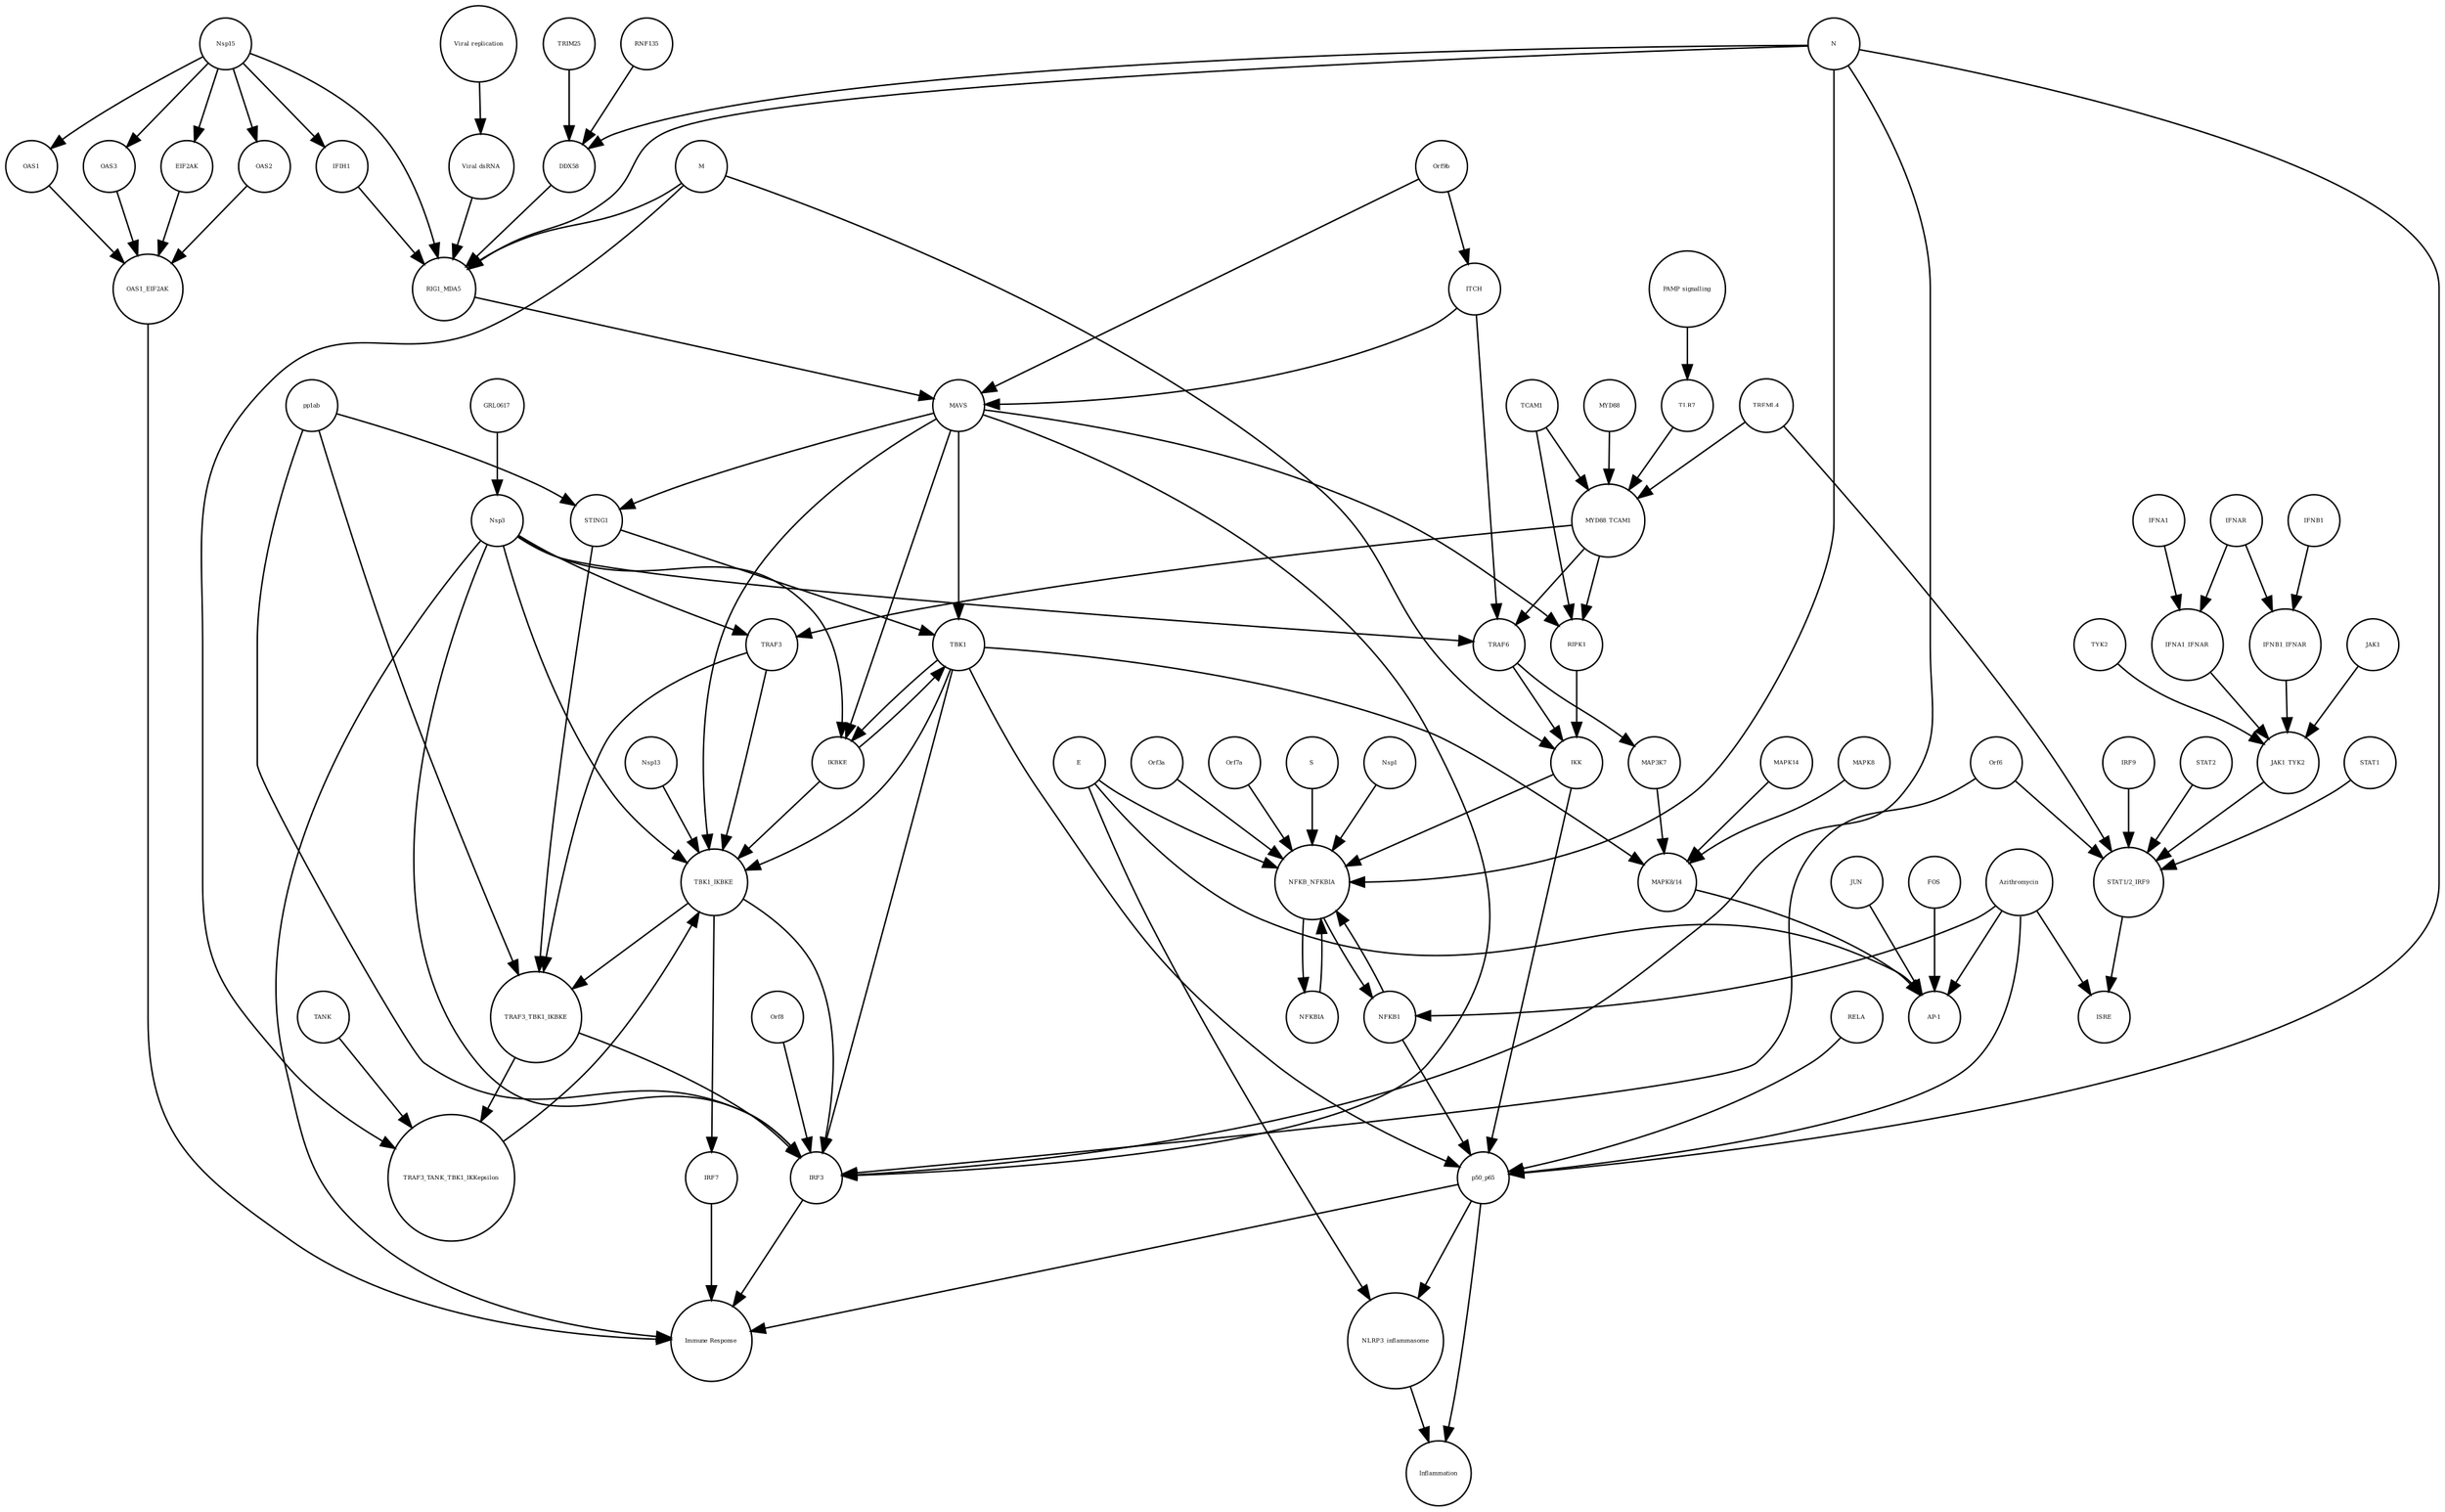 strict digraph  {
IRF3 [annotation="", bipartite=0, cls=macromolecule, fontsize=4, label=IRF3, shape=circle];
"Immune Response" [annotation="urn_miriam_pubmed_31226023|urn_miriam_wikipathways_WP4868|urn_miriam_mesh_D007113", bipartite=0, cls=phenotype, fontsize=4, label="Immune Response", shape=circle];
p50_p65 [annotation="", bipartite=0, cls=complex, fontsize=4, label=p50_p65, shape=circle];
IRF7 [annotation="", bipartite=0, cls=macromolecule, fontsize=4, label=IRF7, shape=circle];
OAS1_EIF2AK [annotation="", bipartite=0, cls=complex, fontsize=4, label=OAS1_EIF2AK, shape=circle];
Nsp3 [annotation="urn_miriam_pubmed_31226023|urn_miriam_wikipathways_WP4868|urn_miriam_ncbiprotein_YP_009725299", bipartite=0, cls=macromolecule, fontsize=4, label=Nsp3, shape=circle];
Inflammation [annotation=urn_miriam_mesh_D007249, bipartite=0, cls=phenotype, fontsize=4, label=Inflammation, shape=circle];
NLRP3_inflammasome [annotation="", bipartite=0, cls=complex, fontsize=4, label=NLRP3_inflammasome, shape=circle];
"AP-1" [annotation="urn_miriam_pubmed_31226023|urn_miriam_wikipathways_WP4868", bipartite=0, cls=complex, fontsize=4, label="AP-1", shape=circle];
OAS1 [annotation="", bipartite=0, cls=macromolecule, fontsize=4, label=OAS1, shape=circle];
S [annotation=urn_miriam_ncbiprotein_BCD58753, bipartite=0, cls=macromolecule, fontsize=4, label=S, shape=circle];
STAT1 [annotation="urn_miriam_pubmed_31226023|urn_miriam_wikipathways_WP4868", bipartite=0, cls=macromolecule, fontsize=4, label=STAT1, shape=circle];
"Viral dsRNA" [annotation="urn_miriam_pubmed_31226023|urn_miriam_pubmed_19052324|urn_miriam_taxonomy_694009", bipartite=0, cls="nucleic acid feature", fontsize=4, label="Viral dsRNA", shape=circle];
OAS3 [annotation="", bipartite=0, cls=macromolecule, fontsize=4, label=OAS3, shape=circle];
IFNA1 [annotation="urn_miriam_pubmed_31226023|urn_miriam_wikipathways_WP4868", bipartite=0, cls=macromolecule, fontsize=4, label=IFNA1, shape=circle];
pp1ab [annotation="urn_miriam_ncbiprotein_YP_009724389|urn_miriam_pubmed_24622840", bipartite=0, cls=macromolecule, fontsize=4, label=pp1ab, shape=circle];
TRIM25 [annotation="", bipartite=0, cls=macromolecule, fontsize=4, label=TRIM25, shape=circle];
IFIH1 [annotation="", bipartite=0, cls=macromolecule, fontsize=4, label=IFIH1, shape=circle];
"Viral replication" [annotation="urn_miriam_pubmed_31226023|urn_miriam_pubmed_19052324|urn_miriam_mesh_D014779", bipartite=0, cls=phenotype, fontsize=4, label="Viral replication", shape=circle];
STING1 [annotation=urn_miriam_pubmed_24622840, bipartite=0, cls=macromolecule, fontsize=4, label=STING1, shape=circle];
Orf6 [annotation="urn_miriam_pubmed_31226023|urn_miriam_ncbiprotein_BCD58757", bipartite=0, cls=macromolecule, fontsize=4, label=Orf6, shape=circle];
EIF2AK [annotation="", bipartite=0, cls=macromolecule, fontsize=4, label=EIF2AK, shape=circle];
TLR7 [annotation=urn_miriam_pubmed_31226023, bipartite=0, cls=macromolecule, fontsize=4, label=TLR7, shape=circle];
IRF9 [annotation="urn_miriam_pubmed_31226023|urn_miriam_wikipathways_WP4868", bipartite=0, cls=macromolecule, fontsize=4, label=IRF9, shape=circle];
Azithromycin [annotation=urn_miriam_wikipathways_WP4868, bipartite=0, cls="simple chemical", fontsize=4, label=Azithromycin, shape=circle];
ITCH [annotation="", bipartite=0, cls=macromolecule, fontsize=4, label=ITCH, shape=circle];
TBK1 [annotation="urn_miriam_pubmed_31226023|urn_miriam_wikipathways_WP4868|urn_miriam_pubmed_24622840", bipartite=0, cls=macromolecule, fontsize=4, label=TBK1, shape=circle];
IFNB1 [annotation="urn_miriam_pubmed_31226023|urn_miriam_wikipathways_WP4868", bipartite=0, cls=macromolecule, fontsize=4, label=IFNB1, shape=circle];
MAPK14 [annotation="urn_miriam_pubmed_31226023|urn_miriam_wikipathways_WP4868", bipartite=0, cls=macromolecule, fontsize=4, label=MAPK14, shape=circle];
MAPK8 [annotation="urn_miriam_pubmed_31226023|urn_miriam_wikipathways_WP4868", bipartite=0, cls=macromolecule, fontsize=4, label=MAPK8, shape=circle];
TRAF3_TANK_TBK1_IKKepsilon [annotation="", bipartite=0, cls=complex, fontsize=4, label=TRAF3_TANK_TBK1_IKKepsilon, shape=circle];
GRL0617 [annotation=urn_miriam_wikipathways_WP4868, bipartite=0, cls="simple chemical", fontsize=4, label=GRL0617, shape=circle];
"STAT1/2_IRF9" [annotation="urn_miriam_pubmed_31226023|urn_miriam_wikipathways_WP4868", bipartite=0, cls=complex, fontsize=4, label="STAT1/2_IRF9", shape=circle];
Nsp15 [annotation="urn_miriam_pubmed_31226023|urn_miriam_ncbiprotein_YP_009725310", bipartite=0, cls=macromolecule, fontsize=4, label=Nsp15, shape=circle];
M [annotation="urn_miriam_pubmed_31226023|urn_miriam_ncbiprotein_BCD58756", bipartite=0, cls=macromolecule, fontsize=4, label=M, shape=circle];
"MAPK8/14" [annotation="urn_miriam_pubmed_31226023|urn_miriam_wikipathways_WP4868", bipartite=0, cls=complex, fontsize=4, label="MAPK8/14", shape=circle];
JAK1 [annotation="urn_miriam_pubmed_31226023|urn_miriam_wikipathways_WP4868", bipartite=0, cls=macromolecule, fontsize=4, label=JAK1, shape=circle];
TRAF3 [annotation=urn_miriam_pubmed_31226023, bipartite=0, cls=macromolecule, fontsize=4, label=TRAF3, shape=circle];
TYK2 [annotation="urn_miriam_pubmed_31226023|urn_miriam_wikipathways_WP4868", bipartite=0, cls=macromolecule, fontsize=4, label=TYK2, shape=circle];
Orf9b [annotation="urn_miriam_pubmed_31226023|urn_miriam_ncbiprotein_ABI96969|urn_miriam_uniprot_P0DTD2", bipartite=0, cls=macromolecule, fontsize=4, label=Orf9b, shape=circle];
E [annotation="urn_miriam_pubmed_31226023|urn_miriam_ncbiprotein_BCD58755", bipartite=0, cls=macromolecule, fontsize=4, label=E, shape=circle];
IFNAR [annotation="urn_miriam_pubmed_31226023|urn_miriam_wikipathways_WP4868", bipartite=0, cls=complex, fontsize=4, label=IFNAR, shape=circle];
RIPK1 [annotation="", bipartite=0, cls=macromolecule, fontsize=4, label=RIPK1, shape=circle];
OAS2 [annotation="", bipartite=0, cls=macromolecule, fontsize=4, label=OAS2, shape=circle];
RIG1_MDA5 [annotation="urn_miriam_pubmed_31226023|urn_miriam_pubmed_19052324", bipartite=0, cls=complex, fontsize=4, label=RIG1_MDA5, shape=circle];
Nsp1 [annotation="urn_miriam_pubmed_31226023|urn_miriam_ncbiprotein_YP_009725297", bipartite=0, cls=macromolecule, fontsize=4, label=Nsp1, shape=circle];
TCAM1 [annotation=urn_miriam_pubmed_31226023, bipartite=0, cls=macromolecule, fontsize=4, label=TCAM1, shape=circle];
MAP3K7 [annotation="", bipartite=0, cls=macromolecule, fontsize=4, label=MAP3K7, shape=circle];
MYD88 [annotation="urn_miriam_pubmed_31226023|urn_miriam_wikipathways_WP4868", bipartite=0, cls=macromolecule, fontsize=4, label=MYD88, shape=circle];
JAK1_TYK2 [annotation="urn_miriam_pubmed_31226023|urn_miriam_wikipathways_WP4868", bipartite=0, cls=complex, fontsize=4, label=JAK1_TYK2, shape=circle];
MYD88_TCAM1 [annotation=urn_miriam_pubmed_31226023, bipartite=0, cls=complex, fontsize=4, label=MYD88_TCAM1, shape=circle];
N [annotation="urn_miriam_pubmed_31226023|urn_miriam_ncbiprotein_BCD58761", bipartite=0, cls=macromolecule, fontsize=4, label=N, shape=circle];
TRAF3_TBK1_IKBKE [annotation=urn_miriam_pubmed_24622840, bipartite=0, cls=complex, fontsize=4, label=TRAF3_TBK1_IKBKE, shape=circle];
JUN [annotation="urn_miriam_pubmed_31226023|urn_miriam_wikipathways_WP4868", bipartite=0, cls=macromolecule, fontsize=4, label=JUN, shape=circle];
TRAF6 [annotation="urn_miriam_pubmed_31226023|urn_miriam_wikipathways_WP4868", bipartite=0, cls=macromolecule, fontsize=4, label=TRAF6, shape=circle];
RELA [annotation="", bipartite=0, cls=macromolecule, fontsize=4, label=RELA, shape=circle];
NFKB1 [annotation=urn_miriam_wikipathways_WP4868, bipartite=0, cls=macromolecule, fontsize=4, label=NFKB1, shape=circle];
TBK1_IKBKE [annotation="urn_miriam_pubmed_31226023|urn_miriam_wikipathways_WP4868|urn_miriam_pubmed_24622840", bipartite=0, cls=complex, fontsize=4, label=TBK1_IKBKE, shape=circle];
RNF135 [annotation="", bipartite=0, cls=macromolecule, fontsize=4, label=RNF135, shape=circle];
IFNB1_IFNAR [annotation="urn_miriam_pubmed_31226023|urn_miriam_wikipathways_WP4868", bipartite=0, cls=complex, fontsize=4, label=IFNB1_IFNAR, shape=circle];
STAT2 [annotation="urn_miriam_pubmed_31226023|urn_miriam_wikipathways_WP4868", bipartite=0, cls=macromolecule, fontsize=4, label=STAT2, shape=circle];
MAVS [annotation="", bipartite=0, cls=macromolecule, fontsize=4, label=MAVS, shape=circle];
IKK [annotation="", bipartite=0, cls=complex, fontsize=4, label=IKK, shape=circle];
TREML4 [annotation=urn_miriam_wikipathways_WP4868, bipartite=0, cls=macromolecule, fontsize=4, label=TREML4, shape=circle];
Orf3a [annotation=urn_miriam_ncbiprotein_BCD58754, bipartite=0, cls=macromolecule, fontsize=4, label=Orf3a, shape=circle];
FOS [annotation="urn_miriam_pubmed_31226023|urn_miriam_wikipathways_WP4868", bipartite=0, cls=macromolecule, fontsize=4, label=FOS, shape=circle];
NFKBIA [annotation="urn_miriam_pubmed_31226023|urn_miriam_wikipathways_WP4868", bipartite=0, cls=macromolecule, fontsize=4, label=NFKBIA, shape=circle];
Orf8 [annotation=urn_miriam_ncbiprotein_BCD58760, bipartite=0, cls=complex, fontsize=4, label=Orf8, shape=circle];
Nsp13 [annotation="urn_miriam_uniprot_P0DTD1|urn_miriam_wikipathways_WP4868|urn_miriam_ncbiprotein_YP_009725308", bipartite=0, cls=macromolecule, fontsize=4, label=Nsp13, shape=circle];
TANK [annotation="", bipartite=0, cls=macromolecule, fontsize=4, label=TANK, shape=circle];
Orf7a [annotation=urn_miriam_ncbiprotein_BCD58758, bipartite=0, cls=macromolecule, fontsize=4, label=Orf7a, shape=circle];
IKBKE [annotation="", bipartite=0, cls=macromolecule, fontsize=4, label=IKBKE, shape=circle];
"PAMP signalling" [annotation="urn_miriam_pubmed_31226023|urn_miriam_mesh_D000069452", bipartite=0, cls=phenotype, fontsize=4, label="PAMP signalling", shape=circle];
DDX58 [annotation="urn_miriam_pubmed_31226023|urn_miriam_pubmed_19052324", bipartite=0, cls=macromolecule, fontsize=4, label=DDX58, shape=circle];
NFKB_NFKBIA [annotation="urn_miriam_pubmed_31226023|urn_miriam_wikipathways_WP4868", bipartite=0, cls=complex, fontsize=4, label=NFKB_NFKBIA, shape=circle];
ISRE [annotation="urn_miriam_pubmed_31226023|urn_miriam_wikipathways_WP4868", bipartite=0, cls=complex, fontsize=4, label=ISRE, shape=circle];
IFNA1_IFNAR [annotation="urn_miriam_pubmed_31226023|urn_miriam_wikipathways_WP4868", bipartite=0, cls=complex, fontsize=4, label=IFNA1_IFNAR, shape=circle];
IRF3 -> "Immune Response"  [annotation="", interaction_type="necessary stimulation"];
p50_p65 -> "Immune Response"  [annotation="", interaction_type="necessary stimulation"];
p50_p65 -> Inflammation  [annotation="", interaction_type="necessary stimulation"];
p50_p65 -> NLRP3_inflammasome  [annotation="urn_miriam_pubmed_32133002|urn_miriam_taxonomy_694009|urn_miriam_pubmed_28531279", interaction_type=catalysis];
IRF7 -> "Immune Response"  [annotation="", interaction_type="necessary stimulation"];
OAS1_EIF2AK -> "Immune Response"  [annotation="", interaction_type="necessary stimulation"];
Nsp3 -> "Immune Response"  [annotation="", interaction_type=inhibition];
Nsp3 -> TRAF3  [annotation="urn_miriam_pubmed_31226023|urn_miriam_taxonomy_694009", interaction_type=inhibition];
Nsp3 -> TRAF6  [annotation="urn_miriam_pubmed_31226023|urn_miriam_taxonomy_694009|urn_miriam_pubmed_25135833", interaction_type=inhibition];
Nsp3 -> TBK1_IKBKE  [annotation="urn_miriam_pubmed_31226023|urn_miriam_taxonomy_694009|urn_miriam_pubmed_19380580", interaction_type=inhibition];
Nsp3 -> IKBKE  [annotation="urn_miriam_pubmed_18353649|urn_miriam_pubmed_25636800|urn_miriam_pubmed_31226023|urn_miriam_taxonomy_694009", interaction_type=inhibition];
Nsp3 -> IRF3  [annotation="urn_miriam_pubmed_14679297|urn_miriam_pubmed_17108024|urn_miriam_pubmed_24622840|urn_miriam_pubmed_25481026|urn_miriam_pubmed_25636800|urn_miriam_pubmed_29294448|urn_miriam_pubmed_17761676|urn_miriam_pubmed_18440553|urn_miriam_pubmed_31226023|urn_miriam_taxonomy_694009", interaction_type=inhibition];
NLRP3_inflammasome -> Inflammation  [annotation="", interaction_type="necessary stimulation"];
OAS1 -> OAS1_EIF2AK  [annotation="", interaction_type=production];
S -> NFKB_NFKBIA  [annotation="urn_miriam_pubmed_31226023|urn_miriam_taxonomy_694009", interaction_type=catalysis];
STAT1 -> "STAT1/2_IRF9"  [annotation="", interaction_type=production];
"Viral dsRNA" -> RIG1_MDA5  [annotation="urn_miriam_pubmed_19052324|urn_miriam_pubmed_31226023|urn_miriam_taxonomy_694009", interaction_type=catalysis];
OAS3 -> OAS1_EIF2AK  [annotation="", interaction_type=production];
IFNA1 -> IFNA1_IFNAR  [annotation="", interaction_type=production];
pp1ab -> IRF3  [annotation="urn_miriam_pubmed_14679297|urn_miriam_pubmed_17108024|urn_miriam_pubmed_24622840|urn_miriam_pubmed_25481026|urn_miriam_pubmed_25636800|urn_miriam_pubmed_29294448|urn_miriam_pubmed_17761676|urn_miriam_pubmed_18440553|urn_miriam_pubmed_31226023|urn_miriam_taxonomy_694009", interaction_type=inhibition];
pp1ab -> TRAF3_TBK1_IKBKE  [annotation="urn_miriam_pubmed_24622840|urn_miriam_taxonomy_694009", interaction_type=inhibition];
pp1ab -> STING1  [annotation="urn_miriam_pubmed_22312431|urn_miriam_pubmed_24622840|urn_miriam_taxonomy_694009", interaction_type=inhibition];
TRIM25 -> DDX58  [annotation="urn_miriam_pubmed_25581309|urn_miriam_pubmed_28148787|urn_miriam_taxonomy_694009", interaction_type=catalysis];
IFIH1 -> RIG1_MDA5  [annotation="", interaction_type=production];
"Viral replication" -> "Viral dsRNA"  [annotation="urn_miriam_pubmed_31226023|urn_miriam_taxonomy_694009", interaction_type="necessary stimulation"];
STING1 -> TRAF3_TBK1_IKBKE  [annotation="urn_miriam_pubmed_24622840|urn_miriam_taxonomy_694009", interaction_type=catalysis];
STING1 -> TBK1  [annotation="urn_miriam_pubmed_24622840|urn_miriam_pubmed_25636800|urn_miriam_pubmed_26631542", interaction_type=catalysis];
Orf6 -> IRF3  [annotation="urn_miriam_pubmed_14679297|urn_miriam_pubmed_17108024|urn_miriam_pubmed_24622840|urn_miriam_pubmed_25481026|urn_miriam_pubmed_25636800|urn_miriam_pubmed_29294448|urn_miriam_pubmed_17761676|urn_miriam_pubmed_18440553|urn_miriam_pubmed_31226023|urn_miriam_taxonomy_694009", interaction_type=inhibition];
Orf6 -> "STAT1/2_IRF9"  [annotation="urn_miriam_pubmed_31226023|urn_miriam_taxonomy_694009", interaction_type=inhibition];
EIF2AK -> OAS1_EIF2AK  [annotation="", interaction_type=production];
TLR7 -> MYD88_TCAM1  [annotation=urn_miriam_pubmed_31226023, interaction_type=catalysis];
IRF9 -> "STAT1/2_IRF9"  [annotation="", interaction_type=production];
Azithromycin -> "AP-1"  [annotation=urn_miriam_pubmed_31226023, interaction_type=inhibition];
Azithromycin -> ISRE  [annotation=urn_miriam_pubmed_31226023, interaction_type=inhibition];
Azithromycin -> NFKB1  [annotation=urn_miriam_wikipathways_WP4868, interaction_type=inhibition];
Azithromycin -> p50_p65  [annotation=urn_miriam_pubmed_31226023, interaction_type=inhibition];
ITCH -> TRAF6  [annotation="urn_miriam_pubmed_31226023|urn_miriam_taxonomy_694009|urn_miriam_pubmed_25135833", interaction_type=inhibition];
ITCH -> MAVS  [annotation="urn_miriam_pubmed_19052324|urn_miriam_pubmed_25135833|urn_miriam_pubmed_31226023|urn_miriam_taxonomy_694009", interaction_type=inhibition];
TBK1 -> TBK1_IKBKE  [annotation="", interaction_type=production];
TBK1 -> IKBKE  [annotation="urn_miriam_pubmed_18353649|urn_miriam_pubmed_25636800|urn_miriam_pubmed_31226023|urn_miriam_taxonomy_694009", interaction_type=catalysis];
TBK1 -> IRF3  [annotation="urn_miriam_pubmed_14679297|urn_miriam_pubmed_17108024|urn_miriam_pubmed_24622840|urn_miriam_pubmed_25481026|urn_miriam_pubmed_25636800|urn_miriam_pubmed_29294448|urn_miriam_pubmed_17761676|urn_miriam_pubmed_18440553|urn_miriam_pubmed_31226023|urn_miriam_taxonomy_694009", interaction_type=catalysis];
TBK1 -> "MAPK8/14"  [annotation=urn_miriam_pubmed_31226023, interaction_type=catalysis];
TBK1 -> p50_p65  [annotation="urn_miriam_pubmed_14679297|urn_miriam_pubmed_17108024|urn_miriam_pubmed_19609947|urn_miriam_pubmed_31226023|urn_miriam_taxonomy_694009", interaction_type=catalysis];
IFNB1 -> IFNB1_IFNAR  [annotation="", interaction_type=production];
MAPK14 -> "MAPK8/14"  [annotation="", interaction_type=production];
MAPK8 -> "MAPK8/14"  [annotation="", interaction_type=production];
TRAF3_TANK_TBK1_IKKepsilon -> TBK1_IKBKE  [annotation="urn_miriam_pubmed_31226023|urn_miriam_taxonomy_694009|urn_miriam_pubmed_19380580", interaction_type=catalysis];
GRL0617 -> Nsp3  [annotation=urn_miriam_pubmed_31226023, interaction_type=inhibition];
"STAT1/2_IRF9" -> ISRE  [annotation="", interaction_type=production];
Nsp15 -> IFIH1  [annotation="urn_miriam_pubmed_28158275|urn_miriam_taxonomy_694009", interaction_type=inhibition];
Nsp15 -> RIG1_MDA5  [annotation="urn_miriam_pubmed_19052324|urn_miriam_pubmed_31226023|urn_miriam_taxonomy_694009", interaction_type=inhibition];
Nsp15 -> EIF2AK  [annotation="urn_miriam_pubmed_31226023|urn_miriam_taxonomy_694009", interaction_type=inhibition];
Nsp15 -> OAS1  [annotation="urn_miriam_pubmed_31226023|urn_miriam_taxonomy_694009", interaction_type=inhibition];
Nsp15 -> OAS2  [annotation="urn_miriam_pubmed_31226023|urn_miriam_taxonomy_694009", interaction_type=inhibition];
Nsp15 -> OAS3  [annotation="urn_miriam_pubmed_31226023|urn_miriam_taxonomy_694009", interaction_type=inhibition];
M -> RIG1_MDA5  [annotation="urn_miriam_pubmed_19052324|urn_miriam_pubmed_31226023|urn_miriam_taxonomy_694009", interaction_type=inhibition];
M -> TRAF3_TANK_TBK1_IKKepsilon  [annotation="urn_miriam_pubmed_19380580|urn_miriam_taxonomy_694009", interaction_type=inhibition];
M -> IKK  [annotation="urn_miriam_pubmed_31226023|urn_miriam_taxonomy_694009", interaction_type=inhibition];
"MAPK8/14" -> "AP-1"  [annotation="urn_miriam_pubmed_31226023|urn_miriam_taxonomy_694009", interaction_type=catalysis];
JAK1 -> JAK1_TYK2  [annotation="", interaction_type=production];
TRAF3 -> TBK1_IKBKE  [annotation="urn_miriam_pubmed_31226023|urn_miriam_taxonomy_694009|urn_miriam_pubmed_19380580", interaction_type=catalysis];
TRAF3 -> TRAF3_TBK1_IKBKE  [annotation="", interaction_type=production];
TYK2 -> JAK1_TYK2  [annotation="", interaction_type=production];
Orf9b -> ITCH  [annotation="urn_miriam_pubmed_25135833|urn_miriam_taxonomy_694009", interaction_type=catalysis];
Orf9b -> MAVS  [annotation="urn_miriam_pubmed_19052324|urn_miriam_pubmed_25135833|urn_miriam_pubmed_31226023|urn_miriam_taxonomy_694009", interaction_type=inhibition];
E -> NLRP3_inflammasome  [annotation="urn_miriam_pubmed_32133002|urn_miriam_taxonomy_694009|urn_miriam_pubmed_28531279", interaction_type=catalysis];
E -> NFKB_NFKBIA  [annotation="urn_miriam_pubmed_31226023|urn_miriam_taxonomy_694009", interaction_type=catalysis];
E -> "AP-1"  [annotation="urn_miriam_pubmed_31226023|urn_miriam_taxonomy_694009", interaction_type=catalysis];
IFNAR -> IFNB1_IFNAR  [annotation="", interaction_type=production];
IFNAR -> IFNA1_IFNAR  [annotation="", interaction_type=production];
RIPK1 -> IKK  [annotation="urn_miriam_pubmed_31226023|urn_miriam_taxonomy_694009", interaction_type=catalysis];
OAS2 -> OAS1_EIF2AK  [annotation="", interaction_type=production];
RIG1_MDA5 -> MAVS  [annotation="urn_miriam_pubmed_19052324|urn_miriam_pubmed_25135833|urn_miriam_pubmed_31226023|urn_miriam_taxonomy_694009", interaction_type=catalysis];
Nsp1 -> NFKB_NFKBIA  [annotation="urn_miriam_pubmed_31226023|urn_miriam_taxonomy_694009", interaction_type=catalysis];
TCAM1 -> MYD88_TCAM1  [annotation="", interaction_type=production];
TCAM1 -> RIPK1  [annotation="urn_miriam_pubmed_20404851|urn_miriam_pubmed_31226023", interaction_type=catalysis];
MAP3K7 -> "MAPK8/14"  [annotation=urn_miriam_pubmed_31226023, interaction_type=catalysis];
MYD88 -> MYD88_TCAM1  [annotation="", interaction_type=production];
JAK1_TYK2 -> "STAT1/2_IRF9"  [annotation="urn_miriam_pubmed_31226023|urn_miriam_taxonomy_694009", interaction_type=catalysis];
MYD88_TCAM1 -> TRAF3  [annotation="urn_miriam_pubmed_31226023|urn_miriam_taxonomy_694009", interaction_type=catalysis];
MYD88_TCAM1 -> TRAF6  [annotation="urn_miriam_pubmed_31226023|urn_miriam_taxonomy_694009|urn_miriam_pubmed_25135833", interaction_type=catalysis];
MYD88_TCAM1 -> RIPK1  [annotation="urn_miriam_pubmed_20404851|urn_miriam_pubmed_31226023", interaction_type=catalysis];
N -> DDX58  [annotation="urn_miriam_pubmed_25581309|urn_miriam_pubmed_28148787|urn_miriam_taxonomy_694009", interaction_type=inhibition];
N -> RIG1_MDA5  [annotation="urn_miriam_pubmed_19052324|urn_miriam_pubmed_31226023|urn_miriam_taxonomy_694009", interaction_type=inhibition];
N -> IRF3  [annotation="urn_miriam_pubmed_14679297|urn_miriam_pubmed_17108024|urn_miriam_pubmed_24622840|urn_miriam_pubmed_25481026|urn_miriam_pubmed_25636800|urn_miriam_pubmed_29294448|urn_miriam_pubmed_17761676|urn_miriam_pubmed_18440553|urn_miriam_pubmed_31226023|urn_miriam_taxonomy_694009", interaction_type=inhibition];
N -> p50_p65  [annotation="urn_miriam_pubmed_14679297|urn_miriam_pubmed_17108024|urn_miriam_pubmed_19609947|urn_miriam_pubmed_31226023|urn_miriam_taxonomy_694009", interaction_type=inhibition];
N -> NFKB_NFKBIA  [annotation="urn_miriam_pubmed_31226023|urn_miriam_taxonomy_694009", interaction_type=catalysis];
TRAF3_TBK1_IKBKE -> IRF3  [annotation="urn_miriam_pubmed_14679297|urn_miriam_pubmed_17108024|urn_miriam_pubmed_24622840|urn_miriam_pubmed_25481026|urn_miriam_pubmed_25636800|urn_miriam_pubmed_29294448|urn_miriam_pubmed_17761676|urn_miriam_pubmed_18440553|urn_miriam_pubmed_31226023|urn_miriam_taxonomy_694009", interaction_type=catalysis];
TRAF3_TBK1_IKBKE -> TRAF3_TANK_TBK1_IKKepsilon  [annotation="", interaction_type=production];
JUN -> "AP-1"  [annotation="", interaction_type=production];
TRAF6 -> MAP3K7  [annotation=urn_miriam_pubmed_31226023, interaction_type=catalysis];
TRAF6 -> IKK  [annotation="urn_miriam_pubmed_31226023|urn_miriam_taxonomy_694009", interaction_type=catalysis];
RELA -> p50_p65  [annotation="", interaction_type=production];
NFKB1 -> p50_p65  [annotation="", interaction_type=production];
NFKB1 -> NFKB_NFKBIA  [annotation="", interaction_type=production];
TBK1_IKBKE -> IRF3  [annotation="urn_miriam_pubmed_14679297|urn_miriam_pubmed_17108024|urn_miriam_pubmed_24622840|urn_miriam_pubmed_25481026|urn_miriam_pubmed_25636800|urn_miriam_pubmed_29294448|urn_miriam_pubmed_17761676|urn_miriam_pubmed_18440553|urn_miriam_pubmed_31226023|urn_miriam_taxonomy_694009", interaction_type=catalysis];
TBK1_IKBKE -> IRF7  [annotation=urn_miriam_pubmed_19380580, interaction_type=catalysis];
TBK1_IKBKE -> TRAF3_TBK1_IKBKE  [annotation="", interaction_type=production];
RNF135 -> DDX58  [annotation="urn_miriam_pubmed_25581309|urn_miriam_pubmed_28148787|urn_miriam_taxonomy_694009", interaction_type=catalysis];
IFNB1_IFNAR -> JAK1_TYK2  [annotation=urn_miriam_pubmed_31226023, interaction_type=catalysis];
STAT2 -> "STAT1/2_IRF9"  [annotation="", interaction_type=production];
MAVS -> RIPK1  [annotation="urn_miriam_pubmed_20404851|urn_miriam_pubmed_31226023", interaction_type=catalysis];
MAVS -> TBK1_IKBKE  [annotation="urn_miriam_pubmed_31226023|urn_miriam_taxonomy_694009|urn_miriam_pubmed_19380580", interaction_type=catalysis];
MAVS -> IKBKE  [annotation="urn_miriam_pubmed_18353649|urn_miriam_pubmed_25636800|urn_miriam_pubmed_31226023|urn_miriam_taxonomy_694009", interaction_type=catalysis];
MAVS -> STING1  [annotation="urn_miriam_pubmed_22312431|urn_miriam_pubmed_24622840|urn_miriam_taxonomy_694009", interaction_type=catalysis];
MAVS -> IRF3  [annotation="urn_miriam_pubmed_14679297|urn_miriam_pubmed_17108024|urn_miriam_pubmed_24622840|urn_miriam_pubmed_25481026|urn_miriam_pubmed_25636800|urn_miriam_pubmed_29294448|urn_miriam_pubmed_17761676|urn_miriam_pubmed_18440553|urn_miriam_pubmed_31226023|urn_miriam_taxonomy_694009", interaction_type=catalysis];
MAVS -> TBK1  [annotation="urn_miriam_pubmed_24622840|urn_miriam_pubmed_25636800|urn_miriam_pubmed_26631542", interaction_type=catalysis];
IKK -> p50_p65  [annotation="urn_miriam_pubmed_14679297|urn_miriam_pubmed_17108024|urn_miriam_pubmed_19609947|urn_miriam_pubmed_31226023|urn_miriam_taxonomy_694009", interaction_type=catalysis];
IKK -> NFKB_NFKBIA  [annotation="urn_miriam_pubmed_31226023|urn_miriam_taxonomy_694009", interaction_type=inhibition];
TREML4 -> "STAT1/2_IRF9"  [annotation="urn_miriam_pubmed_31226023|urn_miriam_taxonomy_694009", interaction_type=catalysis];
TREML4 -> MYD88_TCAM1  [annotation=urn_miriam_pubmed_31226023, interaction_type=catalysis];
Orf3a -> NFKB_NFKBIA  [annotation="urn_miriam_pubmed_31226023|urn_miriam_taxonomy_694009", interaction_type=catalysis];
FOS -> "AP-1"  [annotation="", interaction_type=production];
NFKBIA -> NFKB_NFKBIA  [annotation="", interaction_type=production];
Orf8 -> IRF3  [annotation="urn_miriam_pubmed_14679297|urn_miriam_pubmed_17108024|urn_miriam_pubmed_24622840|urn_miriam_pubmed_25481026|urn_miriam_pubmed_25636800|urn_miriam_pubmed_29294448|urn_miriam_pubmed_17761676|urn_miriam_pubmed_18440553|urn_miriam_pubmed_31226023|urn_miriam_taxonomy_694009", interaction_type=inhibition];
Nsp13 -> TBK1_IKBKE  [annotation="urn_miriam_pubmed_31226023|urn_miriam_taxonomy_694009|urn_miriam_pubmed_19380580", interaction_type=catalysis];
TANK -> TRAF3_TANK_TBK1_IKKepsilon  [annotation="", interaction_type=production];
Orf7a -> NFKB_NFKBIA  [annotation="urn_miriam_pubmed_31226023|urn_miriam_taxonomy_694009", interaction_type=catalysis];
IKBKE -> TBK1  [annotation="urn_miriam_pubmed_24622840|urn_miriam_pubmed_25636800|urn_miriam_pubmed_26631542", interaction_type=catalysis];
IKBKE -> TBK1_IKBKE  [annotation="", interaction_type=production];
"PAMP signalling" -> TLR7  [annotation=urn_miriam_pubmed_31226023, interaction_type="necessary stimulation"];
DDX58 -> RIG1_MDA5  [annotation="", interaction_type=production];
NFKB_NFKBIA -> NFKBIA  [annotation="", interaction_type=production];
NFKB_NFKBIA -> NFKB1  [annotation="", interaction_type=production];
IFNA1_IFNAR -> JAK1_TYK2  [annotation=urn_miriam_pubmed_31226023, interaction_type=catalysis];
}
